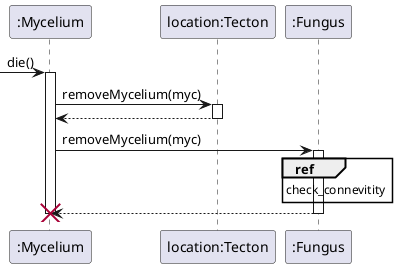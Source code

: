 @startuml

participant ":Mycelium" as mycelium
participant "location:Tecton" as location
participant ":Fungus" as fungus

-> mycelium: die()
activate mycelium

mycelium -> location : removeMycelium(myc)
activate location
mycelium <-- location 
deactivate location


mycelium -> fungus : removeMycelium(myc)
activate fungus
ref over fungus
    check_connevitity 
end ref
mycelium <-- fungus 
deactivate fungus

destroy mycelium

@enduml